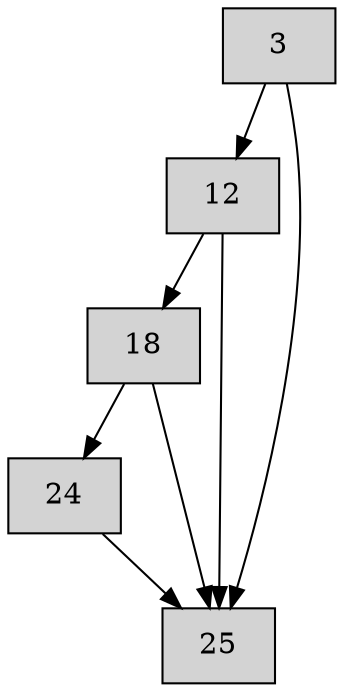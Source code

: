 digraph CFG {
    node[shape=box, style=filled];
    
    label_3[label="3"];
    label_12[label="12"];
    label_18[label="18"];
    label_24[label="24"];
    label_25[label="25"];
    
    label_3 -> label_12;
    label_3 -> label_25;
    
    label_12 -> label_25;
    label_12 -> label_18;
    
    label_18 -> label_25;
    label_18 -> label_24;
    
    label_24 -> label_25;
}